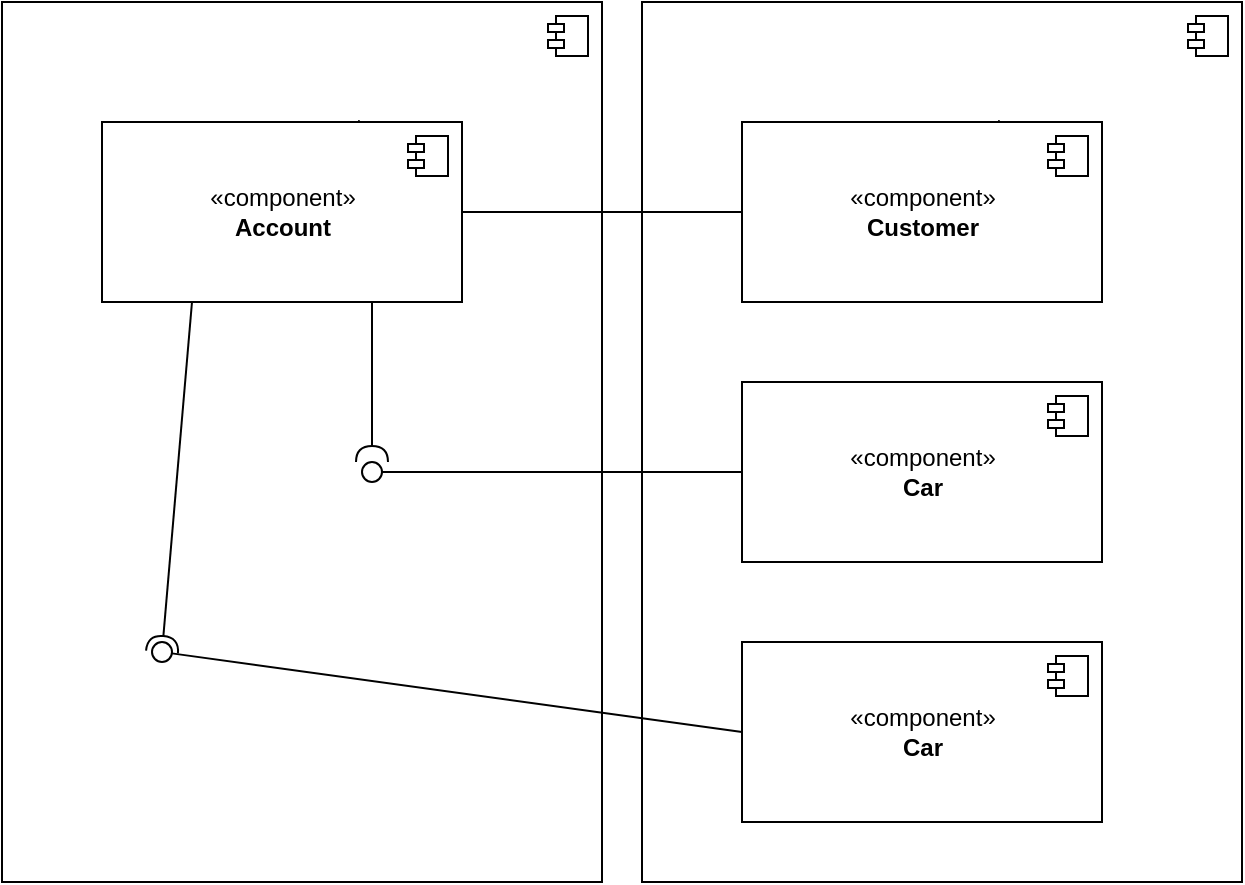 <mxfile version="14.8.2" type="device"><diagram id="_-r5Ymp9UeoXeLriJ7Bc" name="Page-1"><mxGraphModel dx="781" dy="739" grid="1" gridSize="10" guides="1" tooltips="1" connect="1" arrows="1" fold="1" page="1" pageScale="1" pageWidth="827" pageHeight="1169" math="0" shadow="0"><root><mxCell id="0"/><mxCell id="1" parent="0"/><mxCell id="Ee7weNQMantSf0Jor6JR-20" value="«component»&lt;br&gt;&lt;b&gt;API&lt;/b&gt;" style="html=1;dropTarget=0;spacingTop=-300;" vertex="1" parent="1"><mxGeometry x="360" y="40" width="300" height="440" as="geometry"/></mxCell><mxCell id="Ee7weNQMantSf0Jor6JR-21" value="" style="shape=module;jettyWidth=8;jettyHeight=4;" vertex="1" parent="Ee7weNQMantSf0Jor6JR-20"><mxGeometry x="1" width="20" height="20" relative="1" as="geometry"><mxPoint x="-27" y="7" as="offset"/></mxGeometry></mxCell><mxCell id="Ee7weNQMantSf0Jor6JR-1" value="«component»&lt;br&gt;&lt;b&gt;WebApplication&lt;/b&gt;" style="html=1;dropTarget=0;spacingTop=-300;" vertex="1" parent="1"><mxGeometry x="40" y="40" width="300" height="440" as="geometry"/></mxCell><mxCell id="Ee7weNQMantSf0Jor6JR-2" value="" style="shape=module;jettyWidth=8;jettyHeight=4;" vertex="1" parent="Ee7weNQMantSf0Jor6JR-1"><mxGeometry x="1" width="20" height="20" relative="1" as="geometry"><mxPoint x="-27" y="7" as="offset"/></mxGeometry></mxCell><mxCell id="Ee7weNQMantSf0Jor6JR-11" value="«component»&lt;br&gt;&lt;b&gt;Customer&lt;br&gt;&lt;/b&gt;" style="html=1;dropTarget=0;" vertex="1" parent="1"><mxGeometry x="410" y="100" width="180" height="90" as="geometry"/></mxCell><mxCell id="Ee7weNQMantSf0Jor6JR-12" value="" style="shape=module;jettyWidth=8;jettyHeight=4;" vertex="1" parent="Ee7weNQMantSf0Jor6JR-11"><mxGeometry x="1" width="20" height="20" relative="1" as="geometry"><mxPoint x="-27" y="7" as="offset"/></mxGeometry></mxCell><mxCell id="Ee7weNQMantSf0Jor6JR-17" value="«component»&lt;br&gt;&lt;b&gt;Account&lt;br&gt;&lt;/b&gt;" style="html=1;dropTarget=0;" vertex="1" parent="1"><mxGeometry x="90" y="100" width="180" height="90" as="geometry"/></mxCell><mxCell id="Ee7weNQMantSf0Jor6JR-18" value="" style="shape=module;jettyWidth=8;jettyHeight=4;" vertex="1" parent="Ee7weNQMantSf0Jor6JR-17"><mxGeometry x="1" width="20" height="20" relative="1" as="geometry"><mxPoint x="-27" y="7" as="offset"/></mxGeometry></mxCell><mxCell id="Ee7weNQMantSf0Jor6JR-19" value="" style="endArrow=none;html=1;entryX=0;entryY=0.5;entryDx=0;entryDy=0;exitX=1;exitY=0.5;exitDx=0;exitDy=0;" edge="1" parent="1" source="Ee7weNQMantSf0Jor6JR-17" target="Ee7weNQMantSf0Jor6JR-11"><mxGeometry width="50" height="50" relative="1" as="geometry"><mxPoint x="210" y="200" as="sourcePoint"/><mxPoint x="260" y="150" as="targetPoint"/></mxGeometry></mxCell><mxCell id="Ee7weNQMantSf0Jor6JR-23" value="" style="rounded=0;orthogonalLoop=1;jettySize=auto;html=1;endArrow=none;endFill=0;exitX=0;exitY=0.5;exitDx=0;exitDy=0;" edge="1" target="Ee7weNQMantSf0Jor6JR-25" parent="1" source="Ee7weNQMantSf0Jor6JR-26"><mxGeometry relative="1" as="geometry"><mxPoint x="180" y="305" as="sourcePoint"/><mxPoint x="205" y="285" as="targetPoint"/></mxGeometry></mxCell><mxCell id="Ee7weNQMantSf0Jor6JR-24" value="" style="rounded=0;orthogonalLoop=1;jettySize=auto;html=1;endArrow=halfCircle;endFill=0;endSize=6;strokeWidth=1;exitX=0.75;exitY=1;exitDx=0;exitDy=0;" edge="1" target="Ee7weNQMantSf0Jor6JR-25" parent="1" source="Ee7weNQMantSf0Jor6JR-17"><mxGeometry relative="1" as="geometry"><mxPoint x="230" y="190" as="sourcePoint"/><mxPoint x="240" y="230" as="targetPoint"/><Array as="points"/></mxGeometry></mxCell><mxCell id="Ee7weNQMantSf0Jor6JR-25" value="" style="ellipse;whiteSpace=wrap;html=1;fontFamily=Helvetica;fontSize=12;fontColor=#000000;align=center;strokeColor=#000000;fillColor=#ffffff;points=[];aspect=fixed;resizable=0;" vertex="1" parent="1"><mxGeometry x="220" y="270" width="10" height="10" as="geometry"/></mxCell><mxCell id="Ee7weNQMantSf0Jor6JR-26" value="«component»&lt;br&gt;&lt;b&gt;Car&lt;br&gt;&lt;/b&gt;" style="html=1;dropTarget=0;" vertex="1" parent="1"><mxGeometry x="410" y="230" width="180" height="90" as="geometry"/></mxCell><mxCell id="Ee7weNQMantSf0Jor6JR-27" value="" style="shape=module;jettyWidth=8;jettyHeight=4;" vertex="1" parent="Ee7weNQMantSf0Jor6JR-26"><mxGeometry x="1" width="20" height="20" relative="1" as="geometry"><mxPoint x="-27" y="7" as="offset"/></mxGeometry></mxCell><mxCell id="Ee7weNQMantSf0Jor6JR-29" value="«component»&lt;br&gt;&lt;b&gt;Car&lt;br&gt;&lt;/b&gt;" style="html=1;dropTarget=0;" vertex="1" parent="1"><mxGeometry x="410" y="360" width="180" height="90" as="geometry"/></mxCell><mxCell id="Ee7weNQMantSf0Jor6JR-30" value="" style="shape=module;jettyWidth=8;jettyHeight=4;" vertex="1" parent="Ee7weNQMantSf0Jor6JR-29"><mxGeometry x="1" width="20" height="20" relative="1" as="geometry"><mxPoint x="-27" y="7" as="offset"/></mxGeometry></mxCell><mxCell id="Ee7weNQMantSf0Jor6JR-34" value="" style="rounded=0;orthogonalLoop=1;jettySize=auto;html=1;endArrow=none;endFill=0;exitX=0;exitY=0.5;exitDx=0;exitDy=0;" edge="1" target="Ee7weNQMantSf0Jor6JR-36" parent="1" source="Ee7weNQMantSf0Jor6JR-29"><mxGeometry relative="1" as="geometry"><mxPoint x="100" y="365" as="sourcePoint"/></mxGeometry></mxCell><mxCell id="Ee7weNQMantSf0Jor6JR-35" value="" style="rounded=0;orthogonalLoop=1;jettySize=auto;html=1;endArrow=halfCircle;endFill=0;entryX=0.5;entryY=0.5;entryDx=0;entryDy=0;endSize=6;strokeWidth=1;exitX=0.25;exitY=1;exitDx=0;exitDy=0;" edge="1" target="Ee7weNQMantSf0Jor6JR-36" parent="1" source="Ee7weNQMantSf0Jor6JR-17"><mxGeometry relative="1" as="geometry"><mxPoint x="140" y="365" as="sourcePoint"/></mxGeometry></mxCell><mxCell id="Ee7weNQMantSf0Jor6JR-36" value="" style="ellipse;whiteSpace=wrap;html=1;fontFamily=Helvetica;fontSize=12;fontColor=#000000;align=center;strokeColor=#000000;fillColor=#ffffff;points=[];aspect=fixed;resizable=0;" vertex="1" parent="1"><mxGeometry x="115" y="360" width="10" height="10" as="geometry"/></mxCell></root></mxGraphModel></diagram></mxfile>